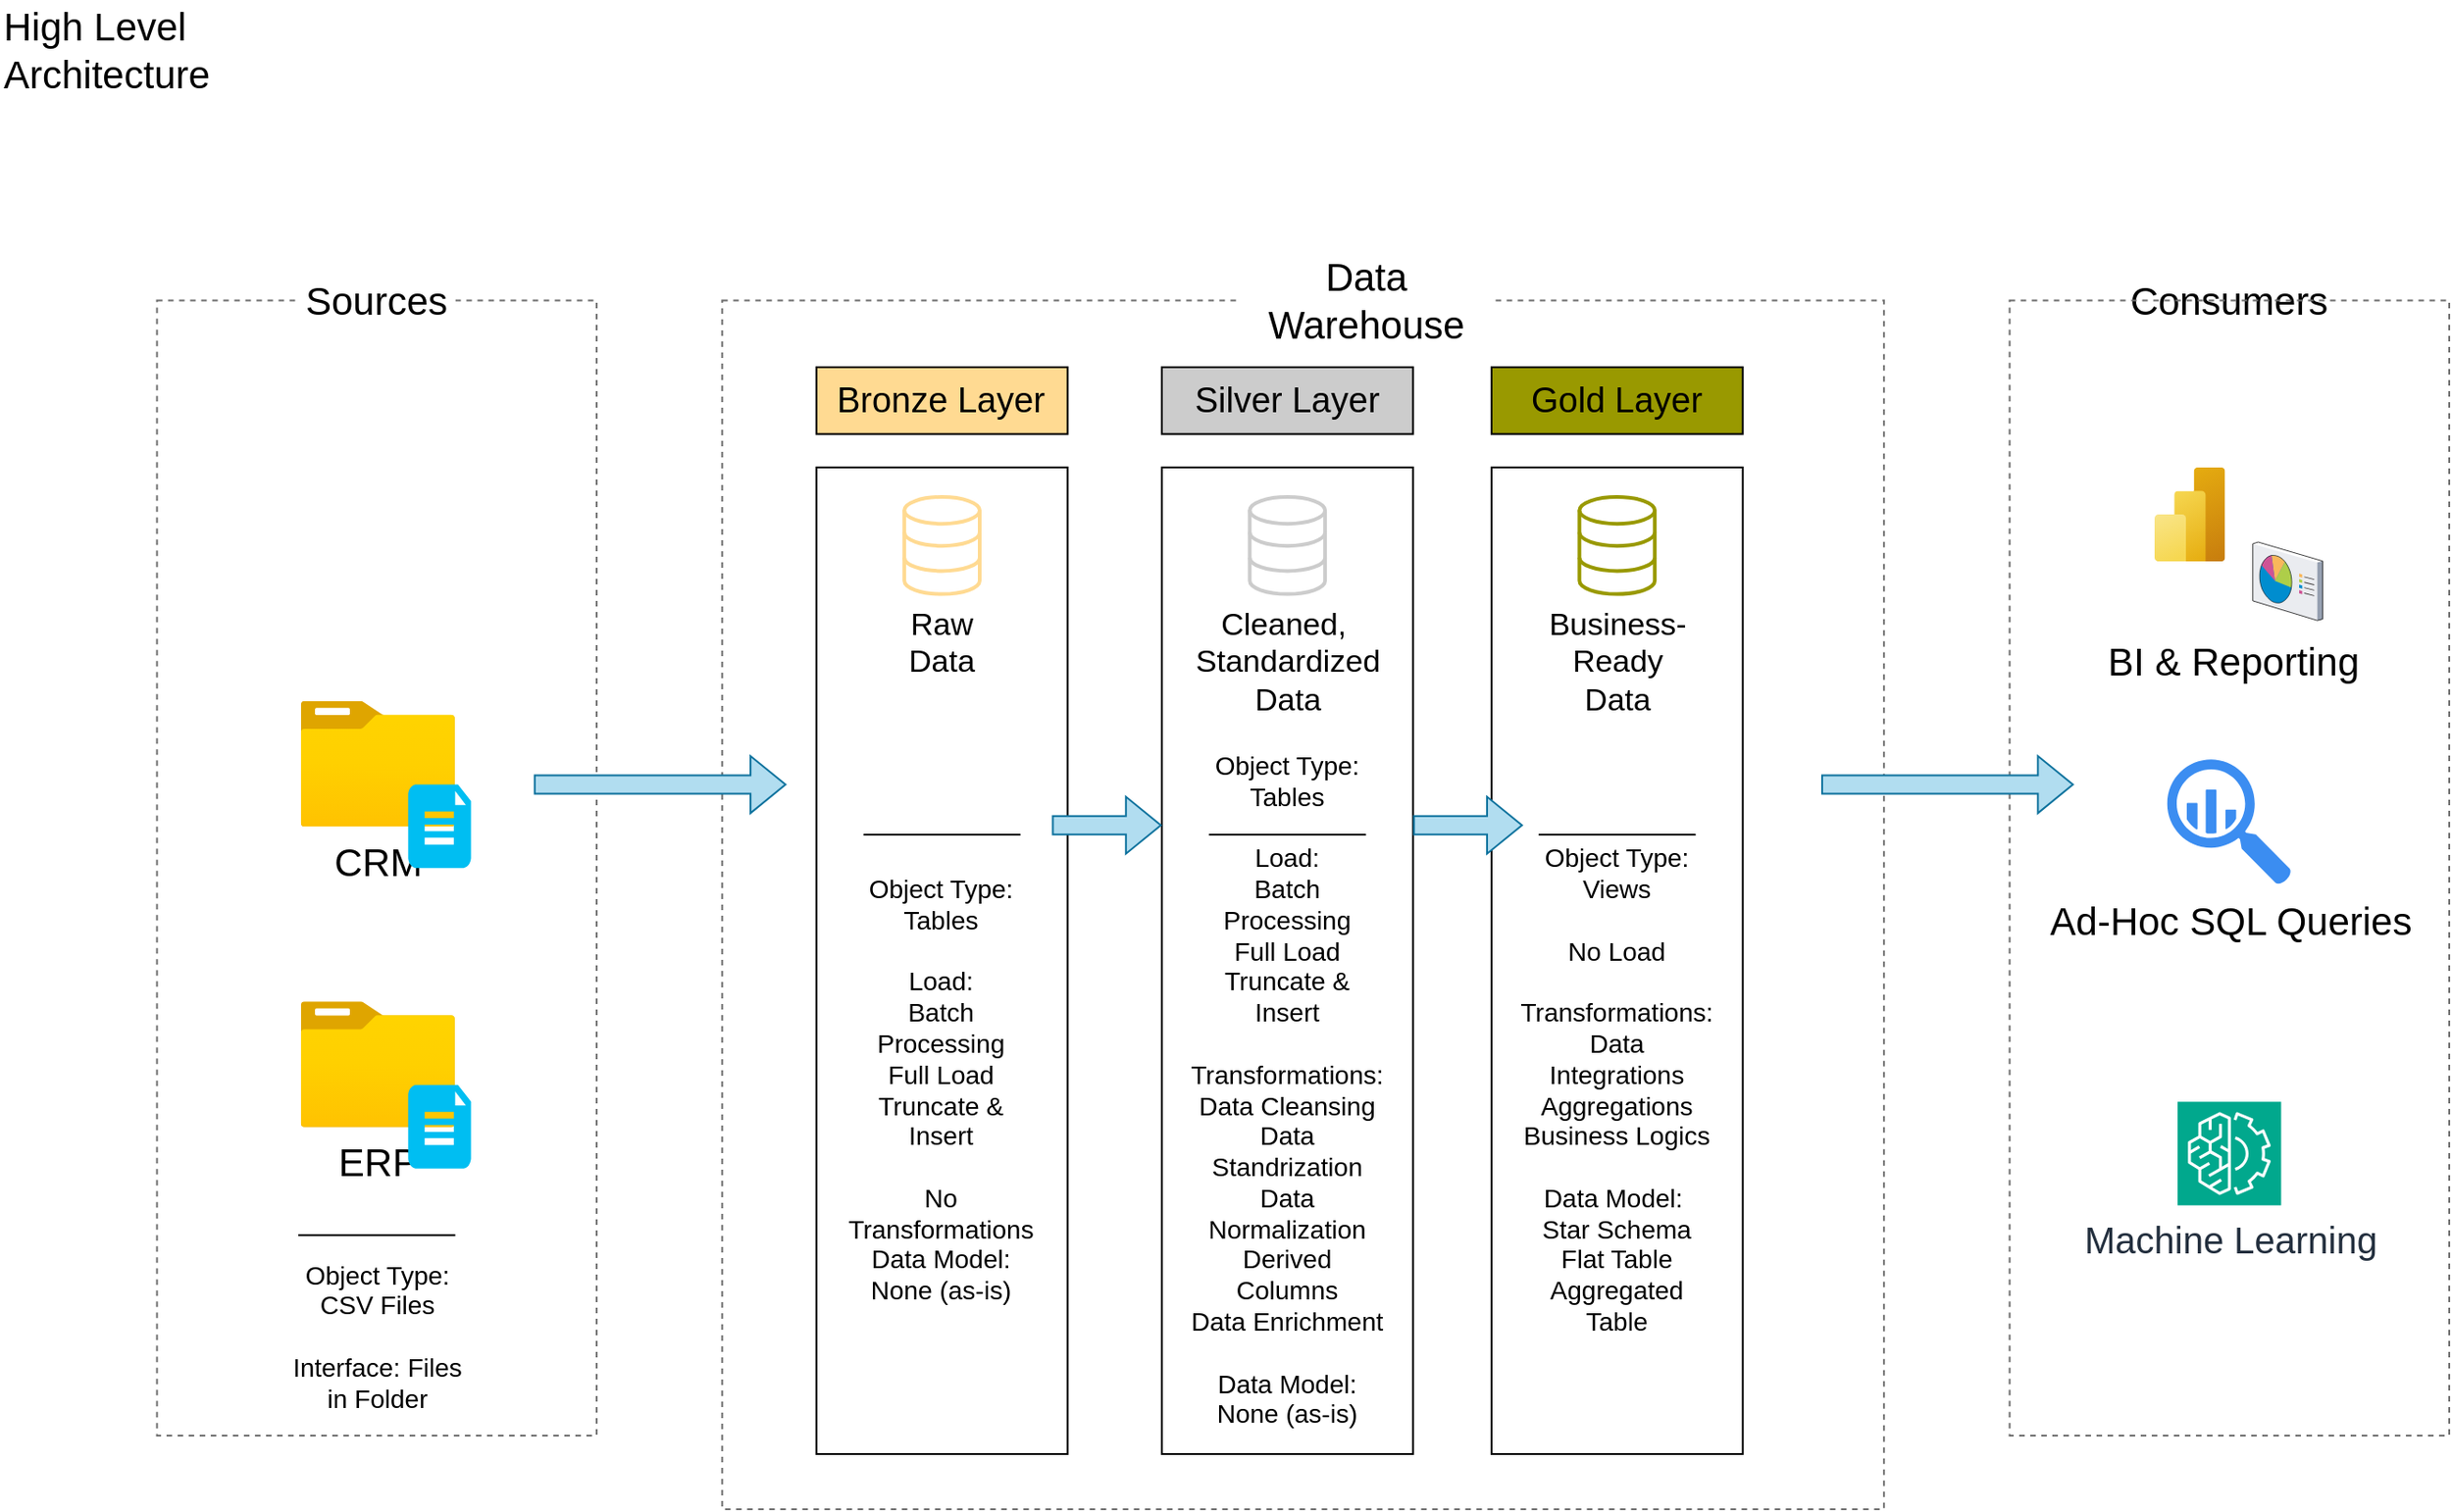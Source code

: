 <mxfile version="27.0.5">
  <diagram name="Page-1" id="A3nLAK33nAI5x-dJkYpt">
    <mxGraphModel dx="1737" dy="1043" grid="1" gridSize="10" guides="1" tooltips="1" connect="1" arrows="1" fold="1" page="1" pageScale="1" pageWidth="850" pageHeight="1100" math="0" shadow="0">
      <root>
        <mxCell id="0" />
        <mxCell id="1" parent="0" />
        <mxCell id="DERQ13is2wCJwbSa1O6l-1" value="" style="group" vertex="1" connectable="0" parent="1">
          <mxGeometry width="1330" height="820" as="geometry" />
        </mxCell>
        <mxCell id="wZ6_9WL6vHFntswERemn-3" value="&lt;font style=&quot;font-size: 21px;&quot;&gt;High Level Architecture&lt;/font&gt;" style="text;html=1;align=left;verticalAlign=middle;whiteSpace=wrap;rounded=0;" parent="DERQ13is2wCJwbSa1O6l-1" vertex="1">
          <mxGeometry width="102.308" height="54.419" as="geometry" />
        </mxCell>
        <mxCell id="wZ6_9WL6vHFntswERemn-4" value="" style="rounded=0;whiteSpace=wrap;html=1;dashed=1;strokeColor=#717171;fillColor=none;" parent="DERQ13is2wCJwbSa1O6l-1" vertex="1">
          <mxGeometry x="85.256" y="163.256" width="238.718" height="616.744" as="geometry" />
        </mxCell>
        <mxCell id="wZ6_9WL6vHFntswERemn-5" value="&lt;font style=&quot;font-size: 21px;&quot;&gt;Sources&lt;/font&gt;" style="rounded=0;whiteSpace=wrap;html=1;strokeColor=none;fontSize=12;" parent="DERQ13is2wCJwbSa1O6l-1" vertex="1">
          <mxGeometry x="161.987" y="145.116" width="85.256" height="36.279" as="geometry" />
        </mxCell>
        <mxCell id="wZ6_9WL6vHFntswERemn-6" value="" style="rounded=0;whiteSpace=wrap;html=1;dashed=1;strokeColor=#717171;fillColor=none;" parent="DERQ13is2wCJwbSa1O6l-1" vertex="1">
          <mxGeometry x="392.18" y="163.26" width="630.9" height="656.74" as="geometry" />
        </mxCell>
        <mxCell id="wZ6_9WL6vHFntswERemn-7" value="&lt;font style=&quot;font-size: 21px;&quot;&gt;Data Warehouse&lt;/font&gt;" style="rounded=0;whiteSpace=wrap;html=1;strokeColor=none;fontSize=12;" parent="DERQ13is2wCJwbSa1O6l-1" vertex="1">
          <mxGeometry x="673.526" y="145.116" width="136.41" height="36.279" as="geometry" />
        </mxCell>
        <mxCell id="wZ6_9WL6vHFntswERemn-9" value="&lt;font style=&quot;font-size: 21px;&quot;&gt;Consumers&lt;/font&gt;" style="rounded=0;whiteSpace=wrap;html=1;strokeColor=none;fontSize=12;" parent="DERQ13is2wCJwbSa1O6l-1" vertex="1">
          <mxGeometry x="1150.962" y="145.116" width="119.359" height="36.279" as="geometry" />
        </mxCell>
        <mxCell id="wZ6_9WL6vHFntswERemn-10" value="Bronze Layer" style="rounded=0;whiteSpace=wrap;html=1;fontSize=19;fillColor=#FFDA92;fontColor=#000000;" parent="DERQ13is2wCJwbSa1O6l-1" vertex="1">
          <mxGeometry x="443.333" y="199.535" width="136.41" height="36.279" as="geometry" />
        </mxCell>
        <mxCell id="wZ6_9WL6vHFntswERemn-11" value="" style="rounded=0;whiteSpace=wrap;html=1;fontSize=10;fillColor=none;fontColor=#000000;" parent="DERQ13is2wCJwbSa1O6l-1" vertex="1">
          <mxGeometry x="443.33" y="253.95" width="136.41" height="536.05" as="geometry" />
        </mxCell>
        <mxCell id="wZ6_9WL6vHFntswERemn-13" value="" style="rounded=0;whiteSpace=wrap;html=1;dashed=1;strokeColor=#717171;fillColor=none;" parent="DERQ13is2wCJwbSa1O6l-1" vertex="1">
          <mxGeometry x="1091.282" y="163.256" width="238.718" height="616.744" as="geometry" />
        </mxCell>
        <mxCell id="wZ6_9WL6vHFntswERemn-14" value="Silver Layer" style="rounded=0;whiteSpace=wrap;html=1;fontSize=19;fillColor=#CCCCCC;fontColor=#000000;" parent="DERQ13is2wCJwbSa1O6l-1" vertex="1">
          <mxGeometry x="630.897" y="199.535" width="136.41" height="36.279" as="geometry" />
        </mxCell>
        <mxCell id="wZ6_9WL6vHFntswERemn-15" value="" style="rounded=0;whiteSpace=wrap;html=1;fontSize=10;fillColor=none;fontColor=#000000;" parent="DERQ13is2wCJwbSa1O6l-1" vertex="1">
          <mxGeometry x="630.9" y="253.95" width="136.41" height="536.05" as="geometry" />
        </mxCell>
        <mxCell id="wZ6_9WL6vHFntswERemn-16" value="Gold Layer" style="rounded=0;whiteSpace=wrap;html=1;fontSize=19;fillColor=#999900;fontColor=#000000;" parent="DERQ13is2wCJwbSa1O6l-1" vertex="1">
          <mxGeometry x="809.936" y="199.535" width="136.41" height="36.279" as="geometry" />
        </mxCell>
        <mxCell id="wZ6_9WL6vHFntswERemn-17" value="" style="rounded=0;whiteSpace=wrap;html=1;fontSize=10;fillColor=none;fontColor=#000000;" parent="DERQ13is2wCJwbSa1O6l-1" vertex="1">
          <mxGeometry x="809.94" y="253.95" width="136.41" height="536.05" as="geometry" />
        </mxCell>
        <mxCell id="wZ6_9WL6vHFntswERemn-19" value="&lt;font style=&quot;font-size: 21px;&quot;&gt;CRM&lt;/font&gt;" style="image;aspect=fixed;html=1;points=[];align=center;fontSize=12;image=img/lib/azure2/general/Folder_Blank.svg;" parent="DERQ13is2wCJwbSa1O6l-1" vertex="1">
          <mxGeometry x="163.198" y="380.93" width="83.959" height="68.135" as="geometry" />
        </mxCell>
        <mxCell id="wZ6_9WL6vHFntswERemn-20" value="" style="verticalLabelPosition=bottom;html=1;verticalAlign=top;align=center;strokeColor=none;fillColor=#00BEF2;shape=mxgraph.azure.file_2;pointerEvents=1;" parent="DERQ13is2wCJwbSa1O6l-1" vertex="1">
          <mxGeometry x="221.667" y="426.279" width="34.103" height="45.349" as="geometry" />
        </mxCell>
        <mxCell id="wZ6_9WL6vHFntswERemn-24" value="&lt;font style=&quot;font-size: 21px;&quot;&gt;ERP&lt;/font&gt;" style="image;aspect=fixed;html=1;points=[];align=center;fontSize=12;image=img/lib/azure2/general/Folder_Blank.svg;" parent="DERQ13is2wCJwbSa1O6l-1" vertex="1">
          <mxGeometry x="163.198" y="544.186" width="83.959" height="68.135" as="geometry" />
        </mxCell>
        <mxCell id="wZ6_9WL6vHFntswERemn-25" value="" style="verticalLabelPosition=bottom;html=1;verticalAlign=top;align=center;strokeColor=none;fillColor=#00BEF2;shape=mxgraph.azure.file_2;pointerEvents=1;" parent="DERQ13is2wCJwbSa1O6l-1" vertex="1">
          <mxGeometry x="221.667" y="589.535" width="34.103" height="45.349" as="geometry" />
        </mxCell>
        <mxCell id="wZ6_9WL6vHFntswERemn-30" value="&lt;font style=&quot;font-size: 14px;&quot;&gt;Object Type: CSV Files&lt;/font&gt;&lt;div&gt;&lt;font style=&quot;font-size: 14px;&quot;&gt;&lt;br&gt;&lt;/font&gt;&lt;/div&gt;&lt;div&gt;&lt;font style=&quot;font-size: 14px;&quot;&gt;Interface: Files in Folder&lt;/font&gt;&lt;/div&gt;" style="text;html=1;align=center;verticalAlign=middle;whiteSpace=wrap;rounded=0;" parent="DERQ13is2wCJwbSa1O6l-1" vertex="1">
          <mxGeometry x="154.075" y="707.442" width="102.308" height="36.279" as="geometry" />
        </mxCell>
        <mxCell id="wZ6_9WL6vHFntswERemn-31" value="" style="endArrow=none;html=1;rounded=0;" parent="DERQ13is2wCJwbSa1O6l-1" edge="1">
          <mxGeometry width="50" height="50" relative="1" as="geometry">
            <mxPoint x="161.987" y="671.163" as="sourcePoint" />
            <mxPoint x="247.244" y="671.163" as="targetPoint" />
          </mxGeometry>
        </mxCell>
        <mxCell id="wZ6_9WL6vHFntswERemn-33" value="Raw Data" style="html=1;verticalLabelPosition=bottom;align=center;labelBackgroundColor=none;verticalAlign=top;strokeWidth=2;strokeColor=light-dark(#ffda92, #8d7600);shadow=0;dashed=0;shape=mxgraph.ios7.icons.data;fillColor=default;fontColor=#000000;fontSize=17;whiteSpace=wrap;" parent="DERQ13is2wCJwbSa1O6l-1" vertex="1">
          <mxGeometry x="491.077" y="270.004" width="40.923" height="52.786" as="geometry" />
        </mxCell>
        <mxCell id="wZ6_9WL6vHFntswERemn-34" value="Object Type: Tables&#xa;&#xa;Load:&#xa;Batch Processing&#xa;Full Load&#xa;Truncate &amp; Insert&#xa;&#xa;No Transformations&#xa;Data Model: None (as-is)" style="text;align=center;verticalAlign=middle;whiteSpace=wrap;rounded=0;fontSize=14;spacing=3;spacingTop=13;" parent="DERQ13is2wCJwbSa1O6l-1" vertex="1">
          <mxGeometry x="460.385" y="467.093" width="102.308" height="235.814" as="geometry" />
        </mxCell>
        <mxCell id="wZ6_9WL6vHFntswERemn-35" value="" style="endArrow=none;html=1;rounded=0;" parent="DERQ13is2wCJwbSa1O6l-1" edge="1">
          <mxGeometry width="50" height="50" relative="1" as="geometry">
            <mxPoint x="468.91" y="453.488" as="sourcePoint" />
            <mxPoint x="554.167" y="453.488" as="targetPoint" />
          </mxGeometry>
        </mxCell>
        <mxCell id="wZ6_9WL6vHFntswERemn-41" value="Cleaned,&amp;nbsp;&lt;div&gt;Standardized Data&lt;/div&gt;" style="html=1;verticalLabelPosition=bottom;align=center;labelBackgroundColor=none;verticalAlign=top;strokeWidth=2;strokeColor=light-dark(#cccccc, #8d7600);shadow=0;dashed=0;shape=mxgraph.ios7.icons.data;fillColor=default;fontColor=#000000;fontSize=17;fillStyle=auto;whiteSpace=wrap;" parent="DERQ13is2wCJwbSa1O6l-1" vertex="1">
          <mxGeometry x="678.641" y="270.004" width="40.923" height="52.786" as="geometry" />
        </mxCell>
        <mxCell id="wZ6_9WL6vHFntswERemn-43" value="" style="endArrow=none;html=1;rounded=0;" parent="DERQ13is2wCJwbSa1O6l-1" edge="1">
          <mxGeometry width="50" height="50" relative="1" as="geometry">
            <mxPoint x="656.474" y="453.488" as="sourcePoint" />
            <mxPoint x="741.731" y="453.488" as="targetPoint" />
          </mxGeometry>
        </mxCell>
        <mxCell id="wZ6_9WL6vHFntswERemn-47" value="Object Type: Tables&#xa;&#xa;Load:&#xa;Batch Processing&#xa;Full Load&#xa;Truncate &amp; Insert&#xa;&#xa;Transformations:&#xa;Data Cleansing&#xa;Data Standrization&#xa;Data Normalization&#xa;Derived Columns&#xa;Data Enrichment&#xa;&#xa;Data Model: None (as-is)" style="text;align=center;verticalAlign=middle;whiteSpace=wrap;rounded=0;fontSize=14;spacing=3;spacingTop=13;" parent="DERQ13is2wCJwbSa1O6l-1" vertex="1">
          <mxGeometry x="647.949" y="471.628" width="102.308" height="226.744" as="geometry" />
        </mxCell>
        <mxCell id="wZ6_9WL6vHFntswERemn-49" value="Business-Ready Data" style="html=1;verticalLabelPosition=bottom;align=center;labelBackgroundColor=none;verticalAlign=top;strokeWidth=2;strokeColor=light-dark(#999900, #8d7600);shadow=0;dashed=0;shape=mxgraph.ios7.icons.data;fillColor=none;fontColor=#000000;fontSize=17;gradientColor=none;whiteSpace=wrap;" parent="DERQ13is2wCJwbSa1O6l-1" vertex="1">
          <mxGeometry x="857.679" y="270.004" width="40.923" height="52.786" as="geometry" />
        </mxCell>
        <mxCell id="wZ6_9WL6vHFntswERemn-50" value="" style="endArrow=none;html=1;rounded=0;" parent="DERQ13is2wCJwbSa1O6l-1" edge="1">
          <mxGeometry width="50" height="50" relative="1" as="geometry">
            <mxPoint x="835.513" y="453.488" as="sourcePoint" />
            <mxPoint x="920.769" y="453.488" as="targetPoint" />
          </mxGeometry>
        </mxCell>
        <mxCell id="wZ6_9WL6vHFntswERemn-51" value="Object Type: Views&#xa;&#xa;No Load&#xa;&#xa;Transformations:&#xa;Data Integrations&#xa;Aggregations&#xa;Business Logics&#xa;&#xa;Data Model: &#xa;Star Schema&#xa;Flat Table&#xa;Aggregated Table" style="text;align=center;verticalAlign=middle;whiteSpace=wrap;rounded=0;fontSize=14;spacing=3;spacingTop=13;" parent="DERQ13is2wCJwbSa1O6l-1" vertex="1">
          <mxGeometry x="826.987" y="471.628" width="102.308" height="226.744" as="geometry" />
        </mxCell>
        <mxCell id="wZ6_9WL6vHFntswERemn-54" value="Ad-Hoc SQL Queries" style="sketch=0;html=1;aspect=fixed;strokeColor=none;shadow=0;fillColor=#3B8DF1;verticalAlign=top;labelPosition=center;verticalLabelPosition=bottom;shape=mxgraph.gcp2.big_query;fontSize=21;" parent="DERQ13is2wCJwbSa1O6l-1" vertex="1">
          <mxGeometry x="1176.879" y="412.674" width="67.454" height="68.135" as="geometry" />
        </mxCell>
        <mxCell id="wZ6_9WL6vHFntswERemn-55" value="&#xa;&#xa;BI &amp; Reporting" style="group;fontSize=21;align=left;" parent="DERQ13is2wCJwbSa1O6l-1" vertex="1" connectable="0">
          <mxGeometry x="1142.6" y="290" width="136.08" height="54.42" as="geometry" />
        </mxCell>
        <mxCell id="wZ6_9WL6vHFntswERemn-53" value="" style="verticalLabelPosition=bottom;sketch=0;aspect=fixed;html=1;verticalAlign=top;strokeColor=none;align=center;outlineConnect=0;shape=mxgraph.citrix.reporting;" parent="wZ6_9WL6vHFntswERemn-55" vertex="1">
          <mxGeometry x="80.729" y="4.535" width="37.969" height="42.585" as="geometry" />
        </mxCell>
        <mxCell id="wZ6_9WL6vHFntswERemn-56" value="Machine Learning" style="sketch=0;points=[[0,0,0],[0.25,0,0],[0.5,0,0],[0.75,0,0],[1,0,0],[0,1,0],[0.25,1,0],[0.5,1,0],[0.75,1,0],[1,1,0],[0,0.25,0],[0,0.5,0],[0,0.75,0],[1,0.25,0],[1,0.5,0],[1,0.75,0]];outlineConnect=0;fontColor=#232F3E;fillColor=#01A88D;strokeColor=#ffffff;dashed=0;verticalLabelPosition=bottom;verticalAlign=top;align=center;html=1;fontSize=20;fontStyle=0;aspect=fixed;shape=mxgraph.aws4.resourceIcon;resIcon=mxgraph.aws4.machine_learning;" parent="DERQ13is2wCJwbSa1O6l-1" vertex="1">
          <mxGeometry x="1182.506" y="598.605" width="56.211" height="56.211" as="geometry" />
        </mxCell>
        <mxCell id="wZ6_9WL6vHFntswERemn-57" value="" style="shape=flexArrow;endArrow=classic;html=1;rounded=0;fillColor=#b1ddf0;strokeColor=#10739e;" parent="DERQ13is2wCJwbSa1O6l-1" edge="1">
          <mxGeometry width="50" height="50" relative="1" as="geometry">
            <mxPoint x="289.872" y="426.279" as="sourcePoint" />
            <mxPoint x="427.049" y="426.279" as="targetPoint" />
          </mxGeometry>
        </mxCell>
        <mxCell id="wZ6_9WL6vHFntswERemn-58" value="" style="shape=flexArrow;endArrow=classic;html=1;rounded=0;fillColor=#b1ddf0;strokeColor=#10739e;" parent="DERQ13is2wCJwbSa1O6l-1" edge="1">
          <mxGeometry width="50" height="50" relative="1" as="geometry">
            <mxPoint x="988.974" y="426.279" as="sourcePoint" />
            <mxPoint x="1126.152" y="426.279" as="targetPoint" />
          </mxGeometry>
        </mxCell>
        <mxCell id="wZ6_9WL6vHFntswERemn-59" value="" style="shape=flexArrow;endArrow=classic;html=1;rounded=0;fillColor=#b1ddf0;strokeColor=#10739e;" parent="DERQ13is2wCJwbSa1O6l-1" edge="1">
          <mxGeometry width="50" height="50" relative="1" as="geometry">
            <mxPoint x="571.218" y="448.373" as="sourcePoint" />
            <mxPoint x="630.897" y="448.373" as="targetPoint" />
          </mxGeometry>
        </mxCell>
        <mxCell id="wZ6_9WL6vHFntswERemn-60" value="" style="shape=flexArrow;endArrow=classic;html=1;rounded=0;fillColor=#b1ddf0;strokeColor=#10739e;" parent="DERQ13is2wCJwbSa1O6l-1" edge="1">
          <mxGeometry width="50" height="50" relative="1" as="geometry">
            <mxPoint x="767.308" y="448.373" as="sourcePoint" />
            <mxPoint x="826.987" y="448.373" as="targetPoint" />
          </mxGeometry>
        </mxCell>
        <mxCell id="wZ6_9WL6vHFntswERemn-62" value="" style="shape=image;verticalLabelPosition=bottom;labelBackgroundColor=default;verticalAlign=top;aspect=fixed;imageAspect=0;image=https://cdn-icons-png.flaticon.com/512/5968/5968364.png;" parent="DERQ13is2wCJwbSa1O6l-1" vertex="1">
          <mxGeometry x="392.179" y="90.698" width="68.135" height="68.135" as="geometry" />
        </mxCell>
        <mxCell id="wZ6_9WL6vHFntswERemn-52" value="" style="image;aspect=fixed;html=1;points=[];align=center;fontSize=12;image=img/lib/azure2/analytics/Power_BI_Embedded.svg;" parent="DERQ13is2wCJwbSa1O6l-1" vertex="1">
          <mxGeometry x="1169.997" y="253.953" width="38.326" height="51.101" as="geometry" />
        </mxCell>
      </root>
    </mxGraphModel>
  </diagram>
</mxfile>
